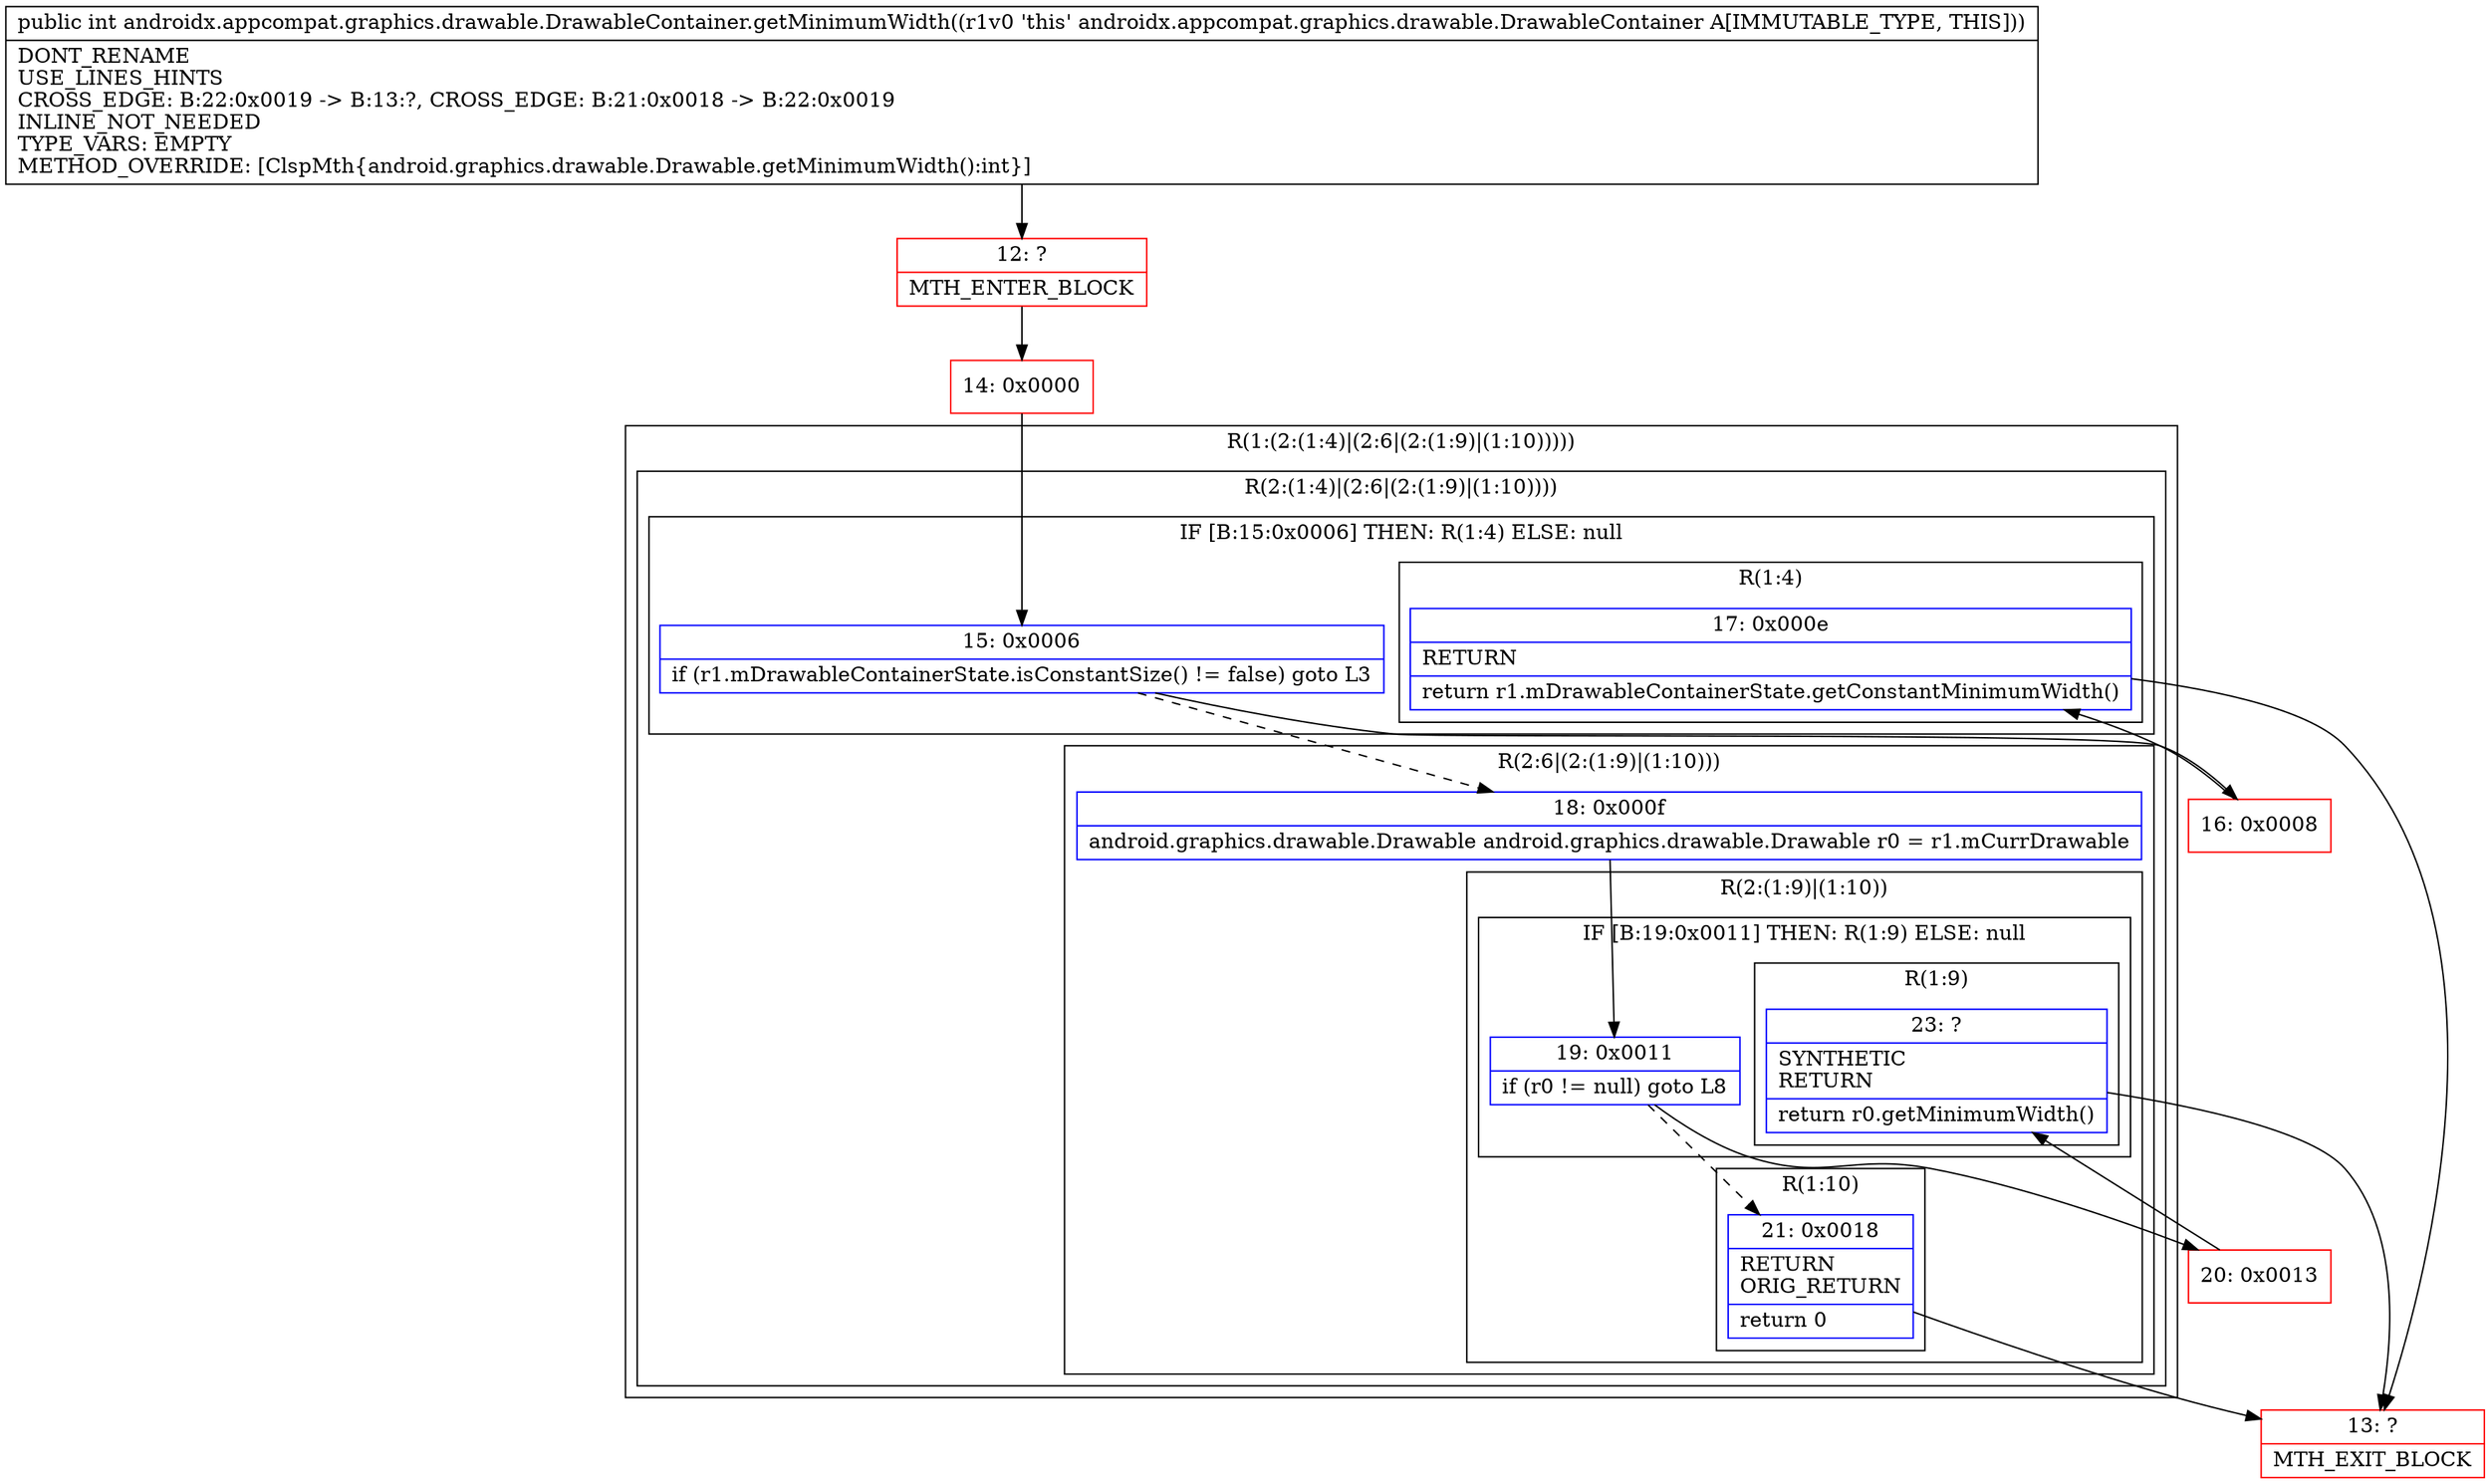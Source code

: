 digraph "CFG forandroidx.appcompat.graphics.drawable.DrawableContainer.getMinimumWidth()I" {
subgraph cluster_Region_2051035290 {
label = "R(1:(2:(1:4)|(2:6|(2:(1:9)|(1:10)))))";
node [shape=record,color=blue];
subgraph cluster_Region_454603740 {
label = "R(2:(1:4)|(2:6|(2:(1:9)|(1:10))))";
node [shape=record,color=blue];
subgraph cluster_IfRegion_610505215 {
label = "IF [B:15:0x0006] THEN: R(1:4) ELSE: null";
node [shape=record,color=blue];
Node_15 [shape=record,label="{15\:\ 0x0006|if (r1.mDrawableContainerState.isConstantSize() != false) goto L3\l}"];
subgraph cluster_Region_1786003526 {
label = "R(1:4)";
node [shape=record,color=blue];
Node_17 [shape=record,label="{17\:\ 0x000e|RETURN\l|return r1.mDrawableContainerState.getConstantMinimumWidth()\l}"];
}
}
subgraph cluster_Region_1013504947 {
label = "R(2:6|(2:(1:9)|(1:10)))";
node [shape=record,color=blue];
Node_18 [shape=record,label="{18\:\ 0x000f|android.graphics.drawable.Drawable android.graphics.drawable.Drawable r0 = r1.mCurrDrawable\l}"];
subgraph cluster_Region_315099410 {
label = "R(2:(1:9)|(1:10))";
node [shape=record,color=blue];
subgraph cluster_IfRegion_1089684659 {
label = "IF [B:19:0x0011] THEN: R(1:9) ELSE: null";
node [shape=record,color=blue];
Node_19 [shape=record,label="{19\:\ 0x0011|if (r0 != null) goto L8\l}"];
subgraph cluster_Region_1074891934 {
label = "R(1:9)";
node [shape=record,color=blue];
Node_23 [shape=record,label="{23\:\ ?|SYNTHETIC\lRETURN\l|return r0.getMinimumWidth()\l}"];
}
}
subgraph cluster_Region_1284562628 {
label = "R(1:10)";
node [shape=record,color=blue];
Node_21 [shape=record,label="{21\:\ 0x0018|RETURN\lORIG_RETURN\l|return 0\l}"];
}
}
}
}
}
Node_12 [shape=record,color=red,label="{12\:\ ?|MTH_ENTER_BLOCK\l}"];
Node_14 [shape=record,color=red,label="{14\:\ 0x0000}"];
Node_16 [shape=record,color=red,label="{16\:\ 0x0008}"];
Node_13 [shape=record,color=red,label="{13\:\ ?|MTH_EXIT_BLOCK\l}"];
Node_20 [shape=record,color=red,label="{20\:\ 0x0013}"];
MethodNode[shape=record,label="{public int androidx.appcompat.graphics.drawable.DrawableContainer.getMinimumWidth((r1v0 'this' androidx.appcompat.graphics.drawable.DrawableContainer A[IMMUTABLE_TYPE, THIS]))  | DONT_RENAME\lUSE_LINES_HINTS\lCROSS_EDGE: B:22:0x0019 \-\> B:13:?, CROSS_EDGE: B:21:0x0018 \-\> B:22:0x0019\lINLINE_NOT_NEEDED\lTYPE_VARS: EMPTY\lMETHOD_OVERRIDE: [ClspMth\{android.graphics.drawable.Drawable.getMinimumWidth():int\}]\l}"];
MethodNode -> Node_12;Node_15 -> Node_16;
Node_15 -> Node_18[style=dashed];
Node_17 -> Node_13;
Node_18 -> Node_19;
Node_19 -> Node_20;
Node_19 -> Node_21[style=dashed];
Node_23 -> Node_13;
Node_21 -> Node_13;
Node_12 -> Node_14;
Node_14 -> Node_15;
Node_16 -> Node_17;
Node_20 -> Node_23;
}

